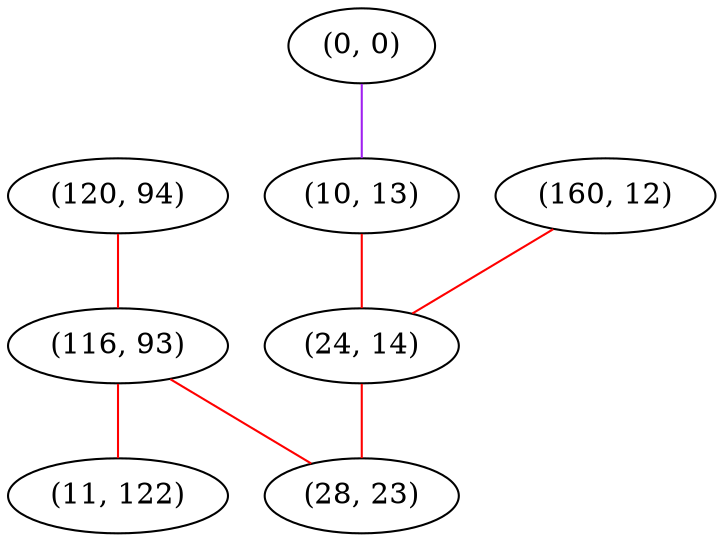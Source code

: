 graph "" {
"(120, 94)";
"(0, 0)";
"(10, 13)";
"(160, 12)";
"(116, 93)";
"(24, 14)";
"(11, 122)";
"(28, 23)";
"(120, 94)" -- "(116, 93)"  [color=red, key=0, weight=1];
"(0, 0)" -- "(10, 13)"  [color=purple, key=0, weight=4];
"(10, 13)" -- "(24, 14)"  [color=red, key=0, weight=1];
"(160, 12)" -- "(24, 14)"  [color=red, key=0, weight=1];
"(116, 93)" -- "(28, 23)"  [color=red, key=0, weight=1];
"(116, 93)" -- "(11, 122)"  [color=red, key=0, weight=1];
"(24, 14)" -- "(28, 23)"  [color=red, key=0, weight=1];
}
